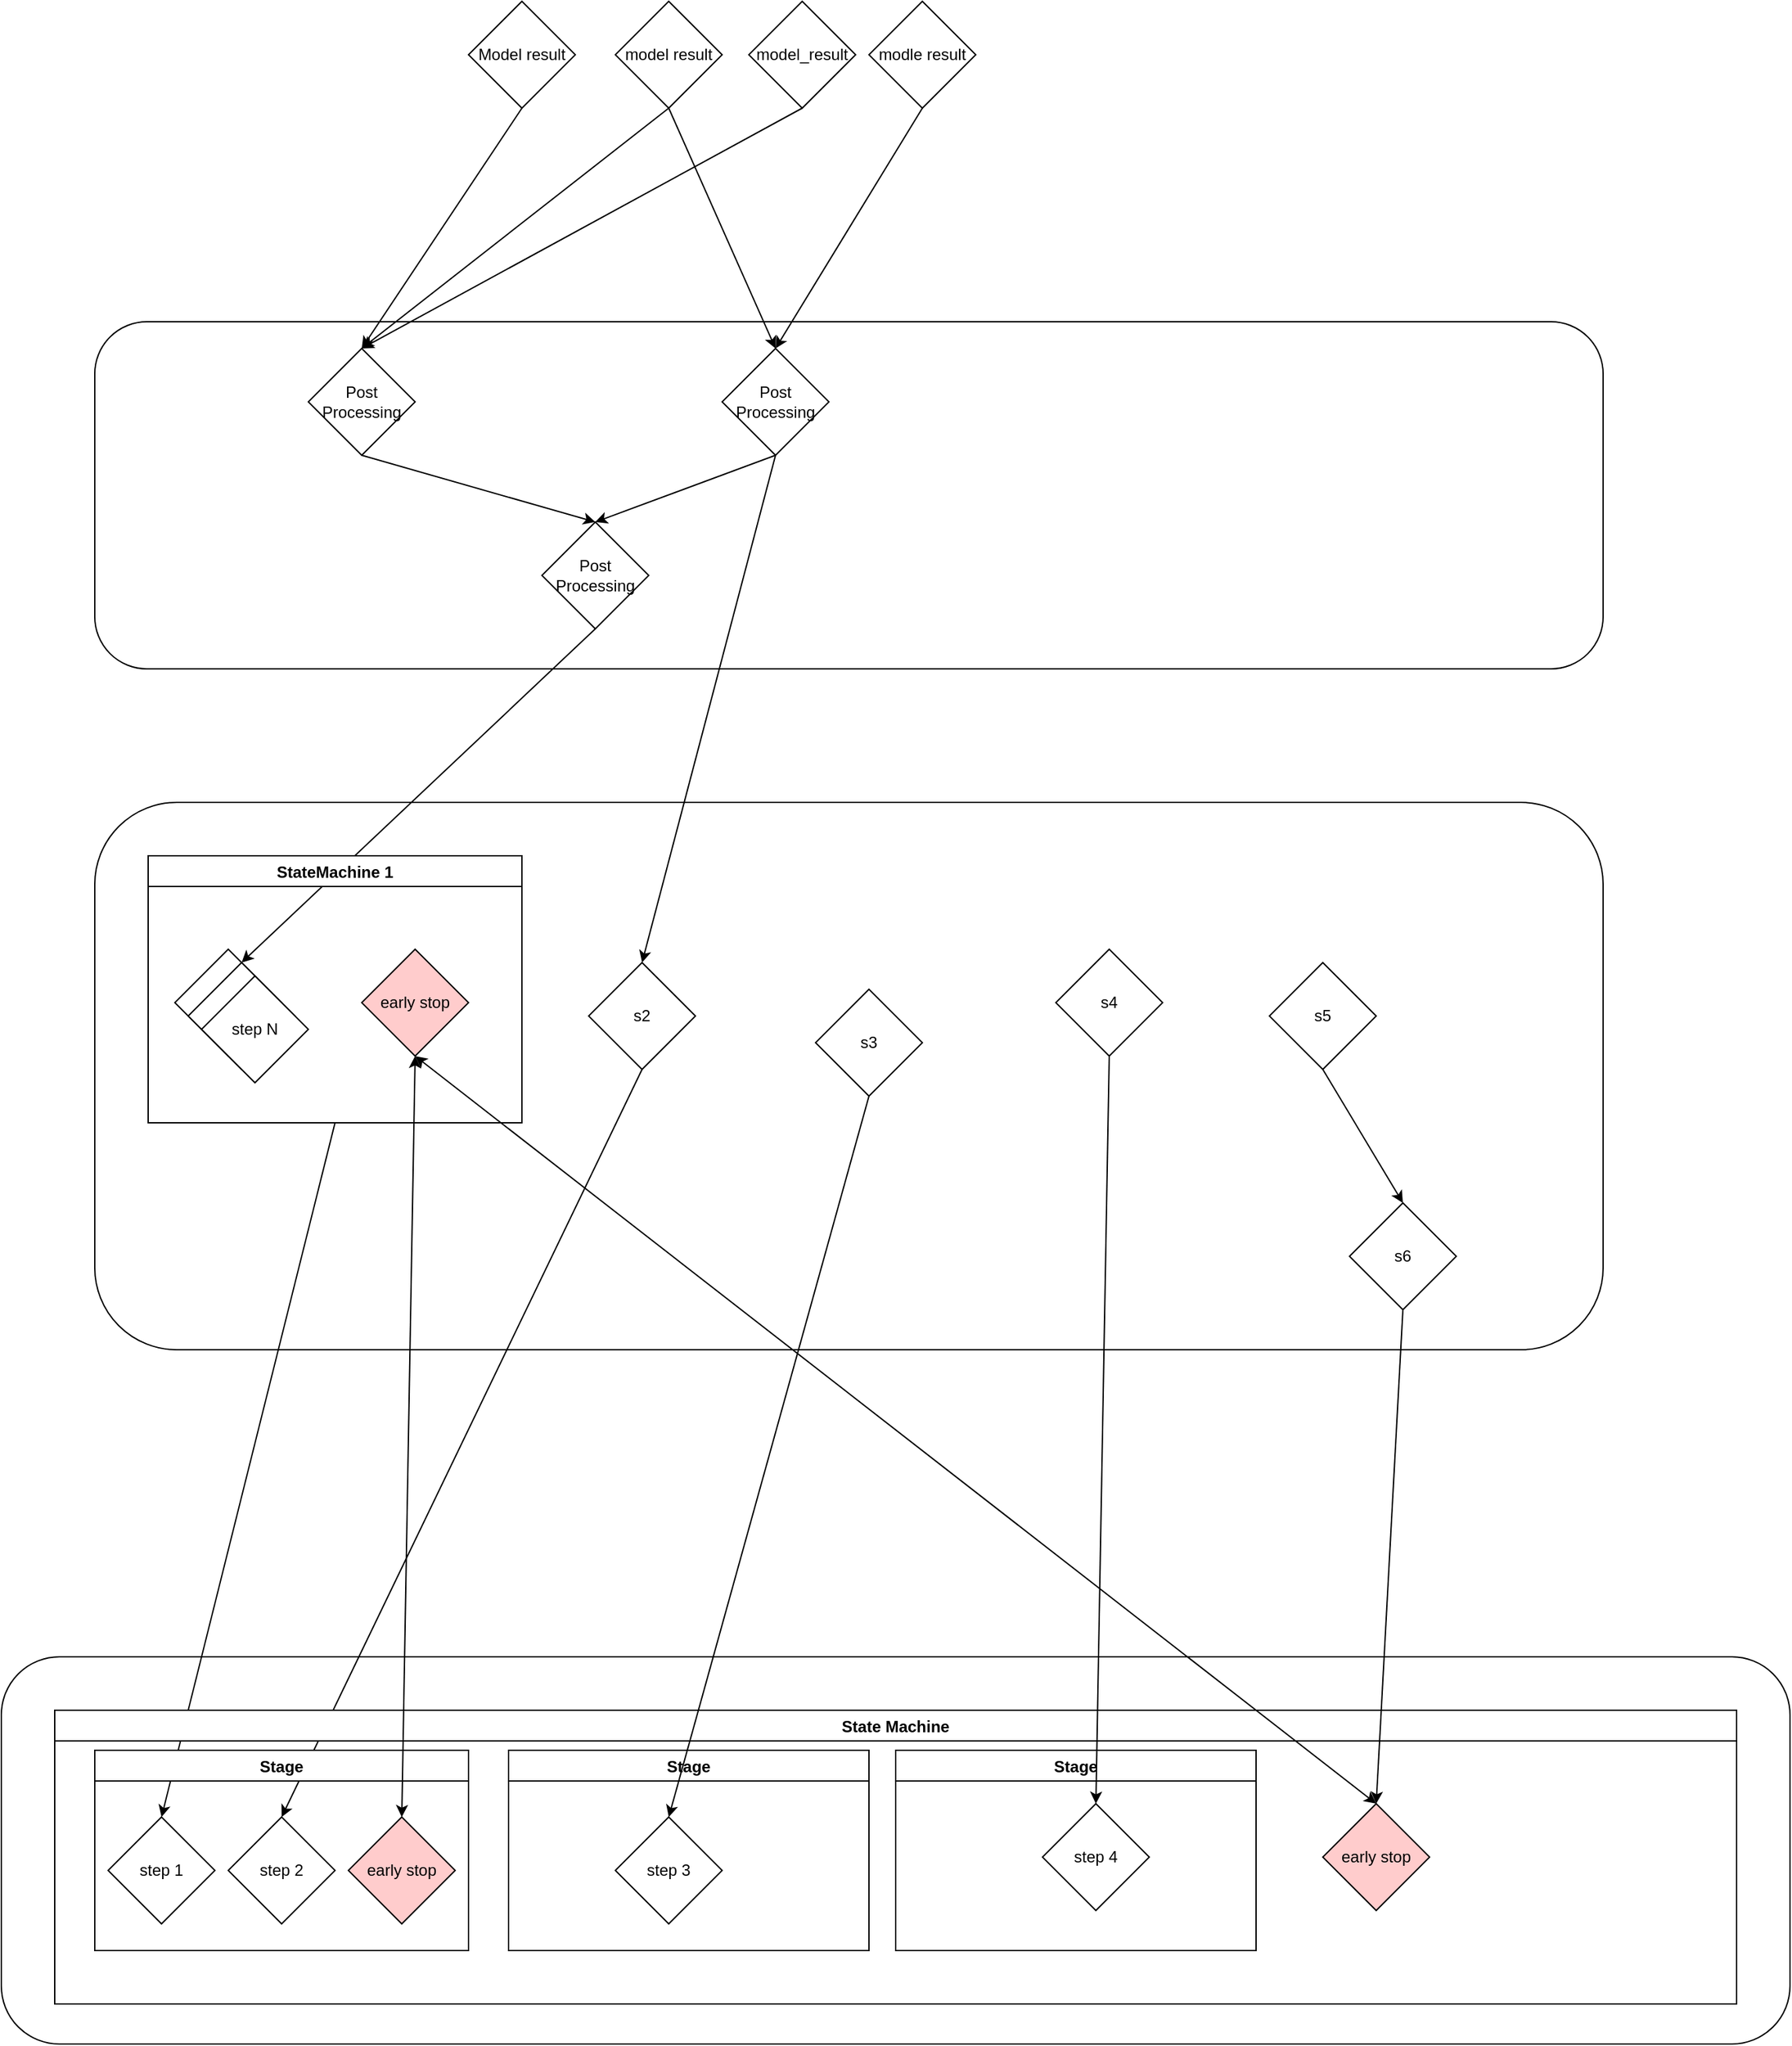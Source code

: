 <mxfile version="20.2.8" type="github">
  <diagram id="BJI3xNHQ8R5ehNiIwT6n" name="Page-1">
    <mxGraphModel dx="2015" dy="1223" grid="1" gridSize="10" guides="1" tooltips="1" connect="1" arrows="1" fold="1" page="1" pageScale="1" pageWidth="850" pageHeight="1100" math="0" shadow="0">
      <root>
        <mxCell id="0" />
        <mxCell id="1" parent="0" />
        <mxCell id="uWONGtNZ0kuJZhmDw41E-11" value="model result" style="rhombus;whiteSpace=wrap;html=1;" vertex="1" parent="1">
          <mxGeometry x="480" y="40" width="80" height="80" as="geometry" />
        </mxCell>
        <mxCell id="uWONGtNZ0kuJZhmDw41E-16" value="Model result" style="rhombus;whiteSpace=wrap;html=1;" vertex="1" parent="1">
          <mxGeometry x="370" y="40" width="80" height="80" as="geometry" />
        </mxCell>
        <mxCell id="uWONGtNZ0kuJZhmDw41E-18" value="model_result" style="rhombus;whiteSpace=wrap;html=1;" vertex="1" parent="1">
          <mxGeometry x="580" y="40" width="80" height="80" as="geometry" />
        </mxCell>
        <mxCell id="uWONGtNZ0kuJZhmDw41E-20" value="modle result" style="rhombus;whiteSpace=wrap;html=1;" vertex="1" parent="1">
          <mxGeometry x="670" y="40" width="80" height="80" as="geometry" />
        </mxCell>
        <mxCell id="uWONGtNZ0kuJZhmDw41E-21" value="" style="rounded=1;whiteSpace=wrap;html=1;" vertex="1" parent="1">
          <mxGeometry x="90" y="280" width="1130" height="260" as="geometry" />
        </mxCell>
        <mxCell id="uWONGtNZ0kuJZhmDw41E-22" value="Post Processing" style="rhombus;whiteSpace=wrap;html=1;" vertex="1" parent="1">
          <mxGeometry x="250" y="300" width="80" height="80" as="geometry" />
        </mxCell>
        <mxCell id="uWONGtNZ0kuJZhmDw41E-23" value="" style="endArrow=classic;html=1;rounded=0;exitX=0.5;exitY=1;exitDx=0;exitDy=0;entryX=0.5;entryY=0;entryDx=0;entryDy=0;" edge="1" parent="1" source="uWONGtNZ0kuJZhmDw41E-16" target="uWONGtNZ0kuJZhmDw41E-22">
          <mxGeometry width="50" height="50" relative="1" as="geometry">
            <mxPoint x="620" y="390" as="sourcePoint" />
            <mxPoint x="670" y="340" as="targetPoint" />
          </mxGeometry>
        </mxCell>
        <mxCell id="uWONGtNZ0kuJZhmDw41E-24" value="" style="endArrow=classic;html=1;rounded=0;exitX=0.5;exitY=1;exitDx=0;exitDy=0;entryX=0.5;entryY=0;entryDx=0;entryDy=0;" edge="1" parent="1" source="uWONGtNZ0kuJZhmDw41E-11" target="uWONGtNZ0kuJZhmDw41E-22">
          <mxGeometry width="50" height="50" relative="1" as="geometry">
            <mxPoint x="620" y="390" as="sourcePoint" />
            <mxPoint x="670" y="340" as="targetPoint" />
          </mxGeometry>
        </mxCell>
        <mxCell id="uWONGtNZ0kuJZhmDw41E-25" value="" style="endArrow=classic;html=1;rounded=0;exitX=0.5;exitY=1;exitDx=0;exitDy=0;entryX=0.5;entryY=0;entryDx=0;entryDy=0;" edge="1" parent="1" source="uWONGtNZ0kuJZhmDw41E-18" target="uWONGtNZ0kuJZhmDw41E-22">
          <mxGeometry width="50" height="50" relative="1" as="geometry">
            <mxPoint x="620" y="390" as="sourcePoint" />
            <mxPoint x="670" y="340" as="targetPoint" />
          </mxGeometry>
        </mxCell>
        <mxCell id="uWONGtNZ0kuJZhmDw41E-26" value="Post Processing" style="rhombus;whiteSpace=wrap;html=1;" vertex="1" parent="1">
          <mxGeometry x="425" y="430" width="80" height="80" as="geometry" />
        </mxCell>
        <mxCell id="uWONGtNZ0kuJZhmDw41E-27" value="Post Processing" style="rhombus;whiteSpace=wrap;html=1;" vertex="1" parent="1">
          <mxGeometry x="560" y="300" width="80" height="80" as="geometry" />
        </mxCell>
        <mxCell id="uWONGtNZ0kuJZhmDw41E-28" value="" style="endArrow=classic;html=1;rounded=0;entryX=0.5;entryY=0;entryDx=0;entryDy=0;exitX=0.5;exitY=1;exitDx=0;exitDy=0;" edge="1" parent="1" source="uWONGtNZ0kuJZhmDw41E-11" target="uWONGtNZ0kuJZhmDw41E-27">
          <mxGeometry width="50" height="50" relative="1" as="geometry">
            <mxPoint x="440" y="230" as="sourcePoint" />
            <mxPoint x="670" y="340" as="targetPoint" />
          </mxGeometry>
        </mxCell>
        <mxCell id="uWONGtNZ0kuJZhmDw41E-29" value="" style="endArrow=classic;html=1;rounded=0;exitX=0.5;exitY=1;exitDx=0;exitDy=0;entryX=0.5;entryY=0;entryDx=0;entryDy=0;" edge="1" parent="1" source="uWONGtNZ0kuJZhmDw41E-20" target="uWONGtNZ0kuJZhmDw41E-27">
          <mxGeometry width="50" height="50" relative="1" as="geometry">
            <mxPoint x="620" y="390" as="sourcePoint" />
            <mxPoint x="670" y="340" as="targetPoint" />
          </mxGeometry>
        </mxCell>
        <mxCell id="uWONGtNZ0kuJZhmDw41E-30" value="" style="endArrow=classic;html=1;rounded=0;exitX=0.5;exitY=1;exitDx=0;exitDy=0;entryX=0.5;entryY=0;entryDx=0;entryDy=0;" edge="1" parent="1" source="uWONGtNZ0kuJZhmDw41E-22" target="uWONGtNZ0kuJZhmDw41E-26">
          <mxGeometry width="50" height="50" relative="1" as="geometry">
            <mxPoint x="620" y="390" as="sourcePoint" />
            <mxPoint x="670" y="340" as="targetPoint" />
          </mxGeometry>
        </mxCell>
        <mxCell id="uWONGtNZ0kuJZhmDw41E-31" value="" style="endArrow=classic;html=1;rounded=0;exitX=0.5;exitY=1;exitDx=0;exitDy=0;entryX=0.5;entryY=0;entryDx=0;entryDy=0;" edge="1" parent="1" source="uWONGtNZ0kuJZhmDw41E-27" target="uWONGtNZ0kuJZhmDw41E-26">
          <mxGeometry width="50" height="50" relative="1" as="geometry">
            <mxPoint x="620" y="390" as="sourcePoint" />
            <mxPoint x="670" y="340" as="targetPoint" />
          </mxGeometry>
        </mxCell>
        <mxCell id="uWONGtNZ0kuJZhmDw41E-32" value="" style="rounded=1;whiteSpace=wrap;html=1;" vertex="1" parent="1">
          <mxGeometry x="90" y="640" width="1130" height="410" as="geometry" />
        </mxCell>
        <mxCell id="uWONGtNZ0kuJZhmDw41E-35" value="s5" style="rhombus;whiteSpace=wrap;html=1;" vertex="1" parent="1">
          <mxGeometry x="970" y="760" width="80" height="80" as="geometry" />
        </mxCell>
        <mxCell id="uWONGtNZ0kuJZhmDw41E-36" value="s4" style="rhombus;whiteSpace=wrap;html=1;" vertex="1" parent="1">
          <mxGeometry x="810" y="750" width="80" height="80" as="geometry" />
        </mxCell>
        <mxCell id="uWONGtNZ0kuJZhmDw41E-37" value="s2" style="rhombus;whiteSpace=wrap;html=1;" vertex="1" parent="1">
          <mxGeometry x="460" y="760" width="80" height="80" as="geometry" />
        </mxCell>
        <mxCell id="uWONGtNZ0kuJZhmDw41E-38" value="s3" style="rhombus;whiteSpace=wrap;html=1;" vertex="1" parent="1">
          <mxGeometry x="630" y="780" width="80" height="80" as="geometry" />
        </mxCell>
        <mxCell id="uWONGtNZ0kuJZhmDw41E-39" value="" style="endArrow=classic;html=1;rounded=0;exitX=0.5;exitY=1;exitDx=0;exitDy=0;entryX=0.5;entryY=0;entryDx=0;entryDy=0;" edge="1" parent="1" source="uWONGtNZ0kuJZhmDw41E-26" target="uWONGtNZ0kuJZhmDw41E-77">
          <mxGeometry width="50" height="50" relative="1" as="geometry">
            <mxPoint x="620" y="640" as="sourcePoint" />
            <mxPoint x="260" y="660" as="targetPoint" />
          </mxGeometry>
        </mxCell>
        <mxCell id="uWONGtNZ0kuJZhmDw41E-40" value="" style="endArrow=classic;html=1;rounded=0;entryX=0.5;entryY=0;entryDx=0;entryDy=0;" edge="1" parent="1" target="uWONGtNZ0kuJZhmDw41E-37">
          <mxGeometry width="50" height="50" relative="1" as="geometry">
            <mxPoint x="600" y="380" as="sourcePoint" />
            <mxPoint x="670" y="590" as="targetPoint" />
          </mxGeometry>
        </mxCell>
        <mxCell id="uWONGtNZ0kuJZhmDw41E-41" value="" style="rounded=1;whiteSpace=wrap;html=1;" vertex="1" parent="1">
          <mxGeometry x="20" y="1280" width="1340" height="290" as="geometry" />
        </mxCell>
        <mxCell id="uWONGtNZ0kuJZhmDw41E-42" value="step 1" style="rhombus;whiteSpace=wrap;html=1;" vertex="1" parent="1">
          <mxGeometry x="100" y="1400" width="80" height="80" as="geometry" />
        </mxCell>
        <mxCell id="uWONGtNZ0kuJZhmDw41E-44" value="s6" style="rhombus;whiteSpace=wrap;html=1;" vertex="1" parent="1">
          <mxGeometry x="1030" y="940" width="80" height="80" as="geometry" />
        </mxCell>
        <mxCell id="uWONGtNZ0kuJZhmDw41E-47" value="step 3" style="rhombus;whiteSpace=wrap;html=1;" vertex="1" parent="1">
          <mxGeometry x="480" y="1400" width="80" height="80" as="geometry" />
        </mxCell>
        <mxCell id="uWONGtNZ0kuJZhmDw41E-48" value="step 4" style="rhombus;whiteSpace=wrap;html=1;" vertex="1" parent="1">
          <mxGeometry x="800" y="1390" width="80" height="80" as="geometry" />
        </mxCell>
        <mxCell id="uWONGtNZ0kuJZhmDw41E-49" value="" style="endArrow=classic;html=1;rounded=0;entryX=0.5;entryY=0;entryDx=0;entryDy=0;exitX=0.5;exitY=1;exitDx=0;exitDy=0;" edge="1" parent="1" source="uWONGtNZ0kuJZhmDw41E-64" target="uWONGtNZ0kuJZhmDw41E-42">
          <mxGeometry width="50" height="50" relative="1" as="geometry">
            <mxPoint x="260" y="740" as="sourcePoint" />
            <mxPoint x="670" y="910" as="targetPoint" />
          </mxGeometry>
        </mxCell>
        <mxCell id="uWONGtNZ0kuJZhmDw41E-50" value="" style="endArrow=classic;html=1;rounded=0;exitX=0.5;exitY=1;exitDx=0;exitDy=0;entryX=0.5;entryY=0;entryDx=0;entryDy=0;" edge="1" parent="1" source="uWONGtNZ0kuJZhmDw41E-37" target="uWONGtNZ0kuJZhmDw41E-46">
          <mxGeometry width="50" height="50" relative="1" as="geometry">
            <mxPoint x="620" y="960" as="sourcePoint" />
            <mxPoint x="670" y="910" as="targetPoint" />
          </mxGeometry>
        </mxCell>
        <mxCell id="uWONGtNZ0kuJZhmDw41E-51" value="Stage" style="swimlane;" vertex="1" parent="1">
          <mxGeometry x="90" y="1350" width="280" height="150" as="geometry" />
        </mxCell>
        <mxCell id="uWONGtNZ0kuJZhmDw41E-54" value="Stage" style="swimlane;" vertex="1" parent="1">
          <mxGeometry x="400" y="1350" width="270" height="150" as="geometry" />
        </mxCell>
        <mxCell id="uWONGtNZ0kuJZhmDw41E-55" value="Stage" style="swimlane;" vertex="1" parent="1">
          <mxGeometry x="690" y="1350" width="270" height="150" as="geometry" />
        </mxCell>
        <mxCell id="uWONGtNZ0kuJZhmDw41E-56" value="State Machine" style="swimlane;" vertex="1" parent="1">
          <mxGeometry x="60" y="1320" width="1260" height="220" as="geometry" />
        </mxCell>
        <mxCell id="uWONGtNZ0kuJZhmDw41E-61" value="early stop" style="rhombus;whiteSpace=wrap;html=1;fillColor=#FFCCCC;" vertex="1" parent="uWONGtNZ0kuJZhmDw41E-56">
          <mxGeometry x="950" y="70" width="80" height="80" as="geometry" />
        </mxCell>
        <mxCell id="uWONGtNZ0kuJZhmDw41E-46" value="step 2" style="rhombus;whiteSpace=wrap;html=1;" vertex="1" parent="uWONGtNZ0kuJZhmDw41E-56">
          <mxGeometry x="130" y="80" width="80" height="80" as="geometry" />
        </mxCell>
        <mxCell id="uWONGtNZ0kuJZhmDw41E-76" value="early stop" style="rhombus;whiteSpace=wrap;html=1;fillColor=#FFCCCC;" vertex="1" parent="uWONGtNZ0kuJZhmDw41E-56">
          <mxGeometry x="220" y="80" width="80" height="80" as="geometry" />
        </mxCell>
        <mxCell id="uWONGtNZ0kuJZhmDw41E-57" value="" style="endArrow=classic;html=1;rounded=0;exitX=0.5;exitY=1;exitDx=0;exitDy=0;entryX=0.5;entryY=0;entryDx=0;entryDy=0;" edge="1" parent="1" source="uWONGtNZ0kuJZhmDw41E-38" target="uWONGtNZ0kuJZhmDw41E-47">
          <mxGeometry width="50" height="50" relative="1" as="geometry">
            <mxPoint x="620" y="960" as="sourcePoint" />
            <mxPoint x="670" y="910" as="targetPoint" />
          </mxGeometry>
        </mxCell>
        <mxCell id="uWONGtNZ0kuJZhmDw41E-58" value="" style="endArrow=classic;html=1;rounded=0;exitX=0.5;exitY=1;exitDx=0;exitDy=0;entryX=0.5;entryY=0;entryDx=0;entryDy=0;" edge="1" parent="1" source="uWONGtNZ0kuJZhmDw41E-36" target="uWONGtNZ0kuJZhmDw41E-48">
          <mxGeometry width="50" height="50" relative="1" as="geometry">
            <mxPoint x="620" y="960" as="sourcePoint" />
            <mxPoint x="670" y="910" as="targetPoint" />
          </mxGeometry>
        </mxCell>
        <mxCell id="uWONGtNZ0kuJZhmDw41E-62" value="" style="endArrow=classic;html=1;rounded=0;exitX=0.5;exitY=1;exitDx=0;exitDy=0;entryX=0.5;entryY=0;entryDx=0;entryDy=0;" edge="1" parent="1" source="uWONGtNZ0kuJZhmDw41E-44" target="uWONGtNZ0kuJZhmDw41E-61">
          <mxGeometry width="50" height="50" relative="1" as="geometry">
            <mxPoint x="1040" y="790" as="sourcePoint" />
            <mxPoint x="1090" y="740" as="targetPoint" />
          </mxGeometry>
        </mxCell>
        <mxCell id="uWONGtNZ0kuJZhmDw41E-63" value="" style="endArrow=classic;html=1;rounded=0;exitX=0.5;exitY=1;exitDx=0;exitDy=0;entryX=0.5;entryY=0;entryDx=0;entryDy=0;" edge="1" parent="1" source="uWONGtNZ0kuJZhmDw41E-35" target="uWONGtNZ0kuJZhmDw41E-44">
          <mxGeometry width="50" height="50" relative="1" as="geometry">
            <mxPoint x="1040" y="790" as="sourcePoint" />
            <mxPoint x="1090" y="740" as="targetPoint" />
          </mxGeometry>
        </mxCell>
        <mxCell id="uWONGtNZ0kuJZhmDw41E-64" value="StateMachine 1" style="swimlane;startSize=23;" vertex="1" parent="1">
          <mxGeometry x="130" y="680" width="280" height="200" as="geometry" />
        </mxCell>
        <mxCell id="uWONGtNZ0kuJZhmDw41E-66" value="step 1" style="rhombus;whiteSpace=wrap;html=1;" vertex="1" parent="uWONGtNZ0kuJZhmDw41E-64">
          <mxGeometry x="20" y="70" width="80" height="80" as="geometry" />
        </mxCell>
        <mxCell id="uWONGtNZ0kuJZhmDw41E-75" value="early stop" style="rhombus;whiteSpace=wrap;html=1;fillColor=#FFCCCC;" vertex="1" parent="uWONGtNZ0kuJZhmDw41E-64">
          <mxGeometry x="160" y="70" width="80" height="80" as="geometry" />
        </mxCell>
        <mxCell id="uWONGtNZ0kuJZhmDw41E-77" value="step 1" style="rhombus;whiteSpace=wrap;html=1;" vertex="1" parent="uWONGtNZ0kuJZhmDw41E-64">
          <mxGeometry x="30" y="80" width="80" height="80" as="geometry" />
        </mxCell>
        <mxCell id="uWONGtNZ0kuJZhmDw41E-78" value="step N" style="rhombus;whiteSpace=wrap;html=1;" vertex="1" parent="uWONGtNZ0kuJZhmDw41E-64">
          <mxGeometry x="40" y="90" width="80" height="80" as="geometry" />
        </mxCell>
        <mxCell id="uWONGtNZ0kuJZhmDw41E-79" value="" style="endArrow=classic;startArrow=classic;html=1;rounded=0;exitX=0.5;exitY=0;exitDx=0;exitDy=0;entryX=0.5;entryY=1;entryDx=0;entryDy=0;" edge="1" parent="1" source="uWONGtNZ0kuJZhmDw41E-76" target="uWONGtNZ0kuJZhmDw41E-75">
          <mxGeometry width="50" height="50" relative="1" as="geometry">
            <mxPoint x="1040" y="1080" as="sourcePoint" />
            <mxPoint x="1090" y="1030" as="targetPoint" />
          </mxGeometry>
        </mxCell>
        <mxCell id="uWONGtNZ0kuJZhmDw41E-80" value="" style="endArrow=classic;startArrow=classic;html=1;rounded=0;exitX=0.5;exitY=1;exitDx=0;exitDy=0;entryX=0.5;entryY=0;entryDx=0;entryDy=0;" edge="1" parent="1" source="uWONGtNZ0kuJZhmDw41E-75" target="uWONGtNZ0kuJZhmDw41E-61">
          <mxGeometry width="50" height="50" relative="1" as="geometry">
            <mxPoint x="1040" y="1080" as="sourcePoint" />
            <mxPoint x="1090" y="1030" as="targetPoint" />
          </mxGeometry>
        </mxCell>
      </root>
    </mxGraphModel>
  </diagram>
</mxfile>
